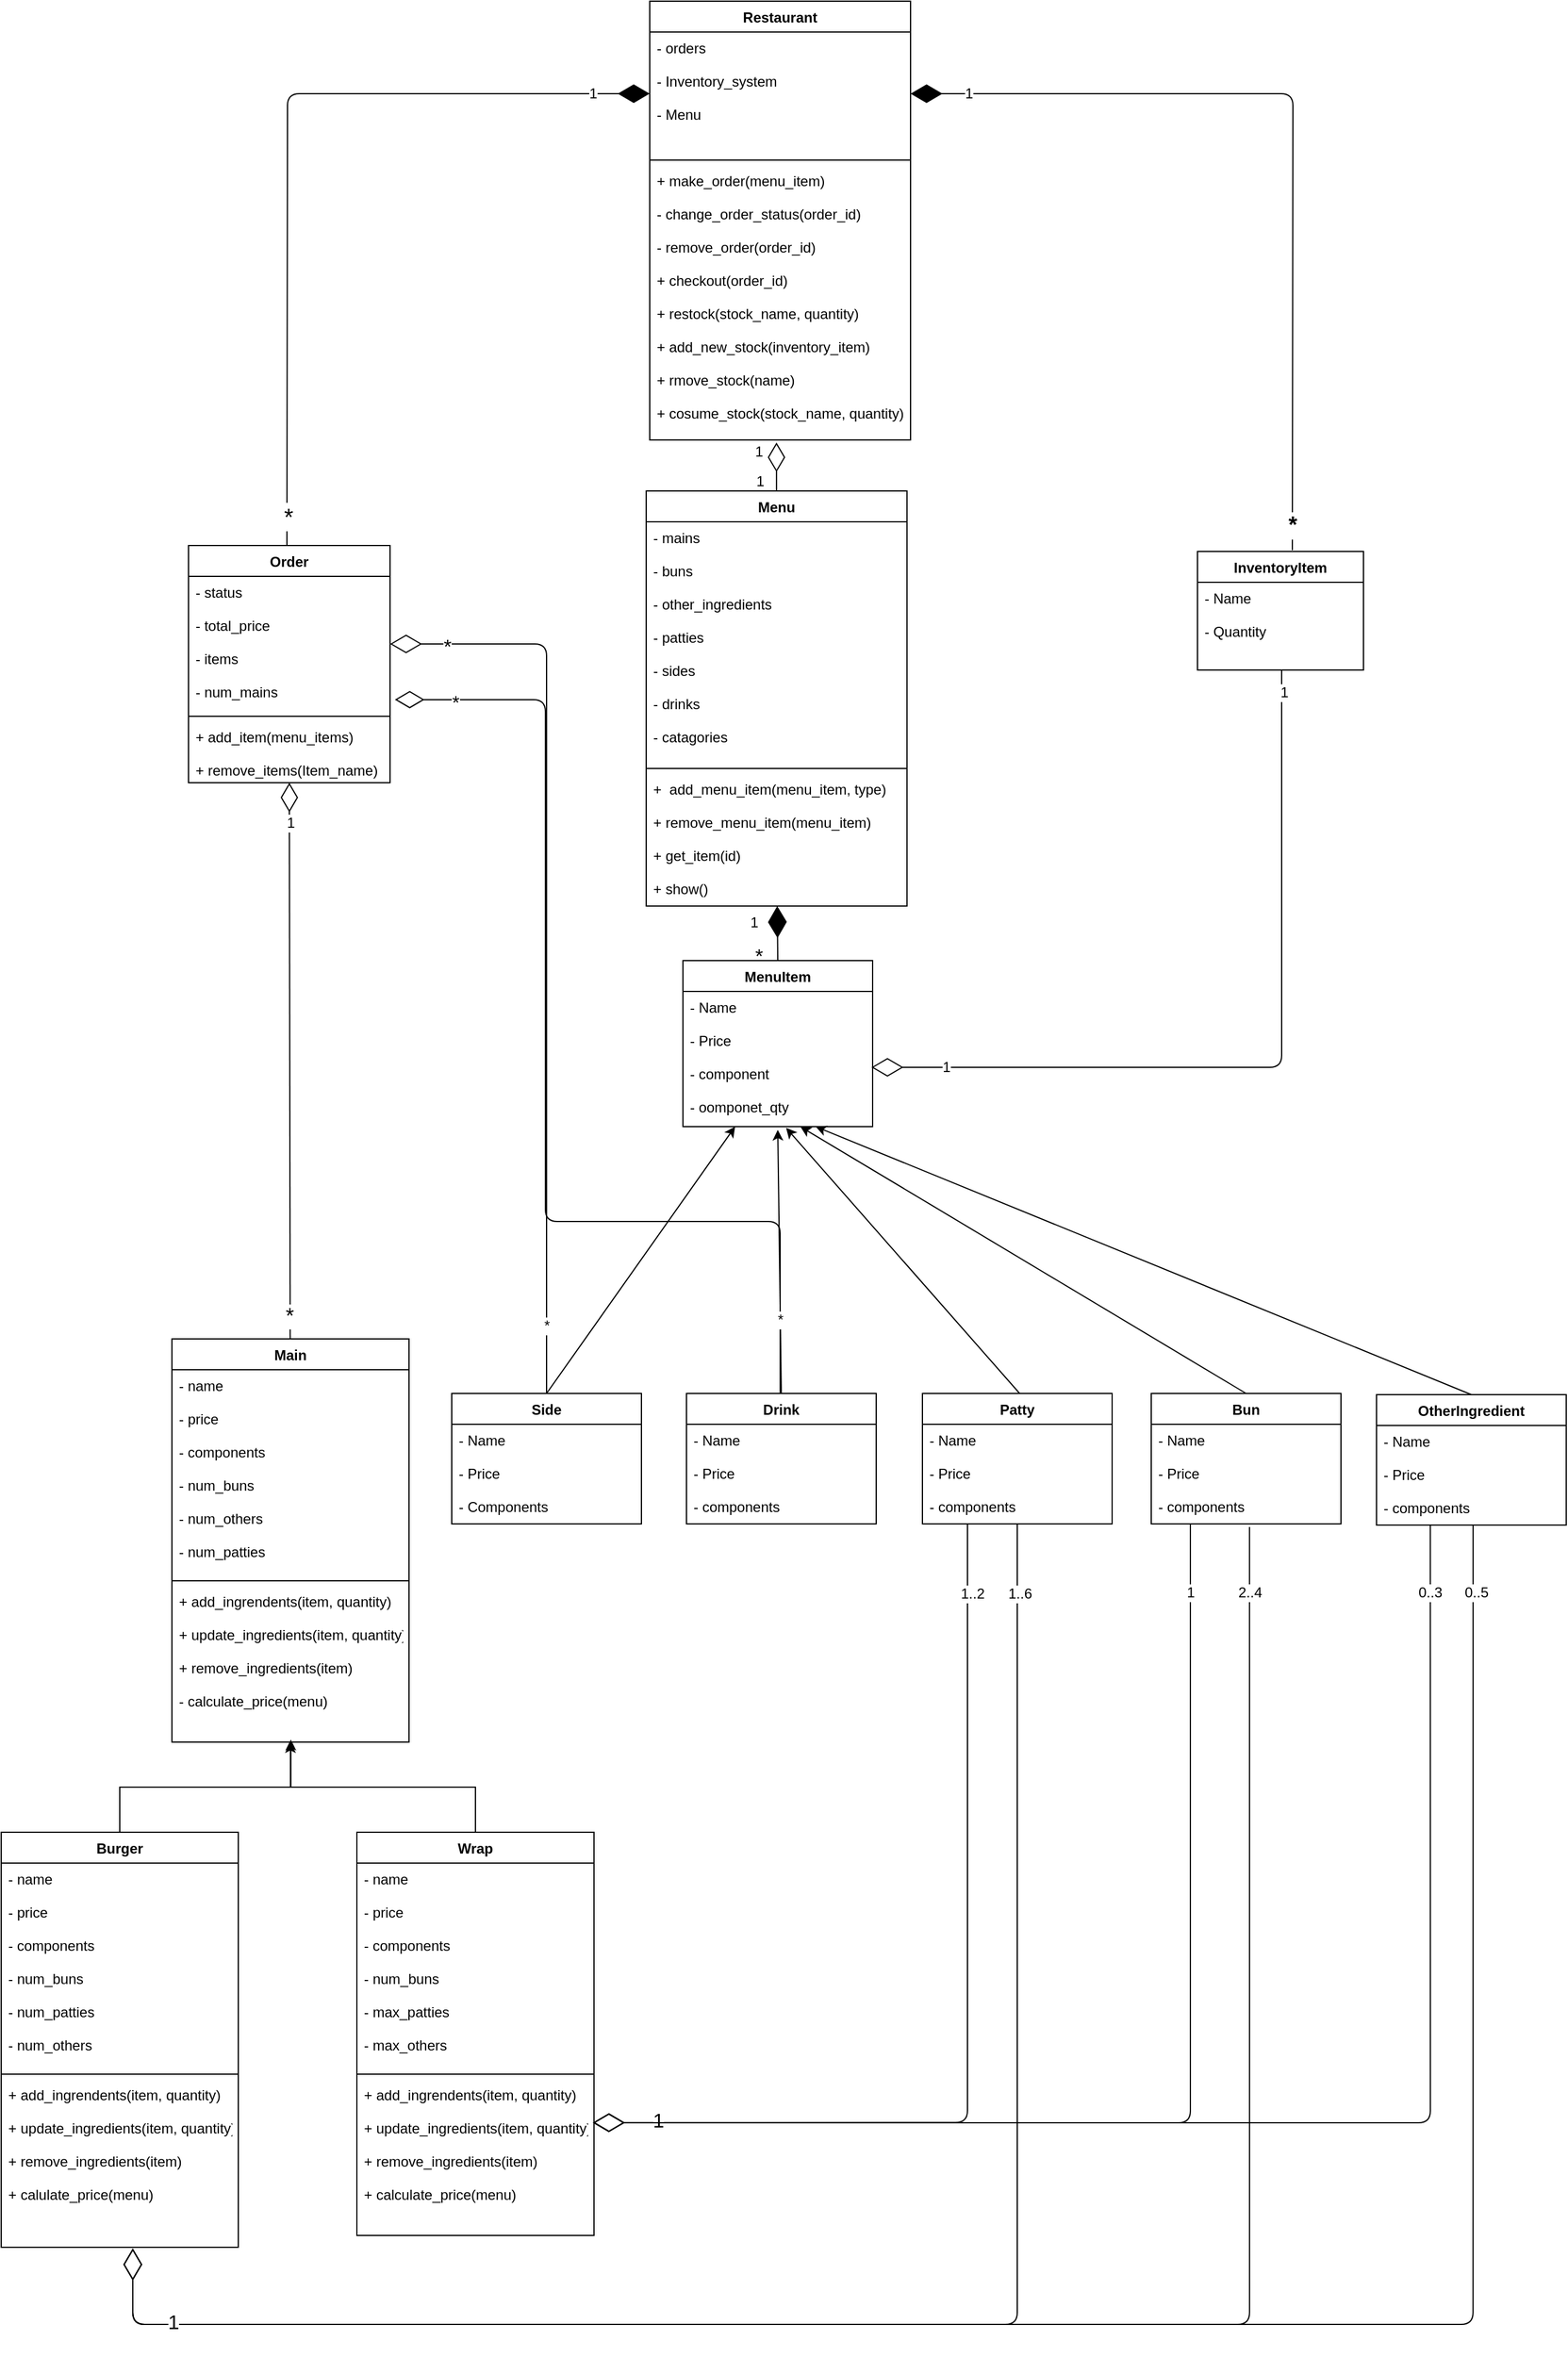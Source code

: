 <mxfile version="10.5.9" type="device"><diagram id="9Qco0X-_0melpZKpdpBS" name="Page-1"><mxGraphModel dx="1078" dy="2174" grid="1" gridSize="10" guides="1" tooltips="1" connect="1" arrows="1" fold="1" page="1" pageScale="1" pageWidth="1500" pageHeight="1169" math="0" shadow="0"><root><mxCell id="0"/><mxCell id="1" parent="0"/><mxCell id="YEXgMxl5qk1P8p7WzG1X-2" value="Restaurant" style="swimlane;fontStyle=1;align=center;verticalAlign=top;childLayout=stackLayout;horizontal=1;startSize=26;horizontalStack=0;resizeParent=1;resizeParentMax=0;resizeLast=0;collapsible=1;marginBottom=0;" parent="1" vertex="1"><mxGeometry x="608" y="-139" width="220" height="370" as="geometry"/></mxCell><mxCell id="YEXgMxl5qk1P8p7WzG1X-3" value="- orders&#10;&#10;- Inventory_system&#10;&#10;- Menu&#10;" style="text;strokeColor=none;fillColor=none;align=left;verticalAlign=top;spacingLeft=4;spacingRight=4;overflow=hidden;rotatable=0;points=[[0,0.5],[1,0.5]];portConstraint=eastwest;" parent="YEXgMxl5qk1P8p7WzG1X-2" vertex="1"><mxGeometry y="26" width="220" height="104" as="geometry"/></mxCell><mxCell id="_MdNV8nAoi_xvzcEjTm3-1" value="" style="line;strokeWidth=1;fillColor=none;align=left;verticalAlign=middle;spacingTop=-1;spacingLeft=3;spacingRight=3;rotatable=0;labelPosition=right;points=[];portConstraint=eastwest;" parent="YEXgMxl5qk1P8p7WzG1X-2" vertex="1"><mxGeometry y="130" width="220" height="8" as="geometry"/></mxCell><mxCell id="_MdNV8nAoi_xvzcEjTm3-2" value="+ make_order(menu_item)&#10;&#10;- change_order_status(order_id)&#10;&#10;- remove_order(order_id)&#10;&#10;+ checkout(order_id)&#10;&#10;+ restock(stock_name, quantity)&#10;&#10;+ add_new_stock(inventory_item)&#10;&#10;+ rmove_stock(name)&#10;&#10;+ cosume_stock(stock_name, quantity)&#10;" style="text;strokeColor=none;fillColor=none;align=left;verticalAlign=top;spacingLeft=4;spacingRight=4;overflow=hidden;rotatable=0;points=[[0,0.5],[1,0.5]];portConstraint=eastwest;" parent="YEXgMxl5qk1P8p7WzG1X-2" vertex="1"><mxGeometry y="138" width="220" height="232" as="geometry"/></mxCell><mxCell id="_MdNV8nAoi_xvzcEjTm3-3" style="edgeStyle=none;rounded=0;orthogonalLoop=1;jettySize=auto;html=1;entryX=0.486;entryY=1.009;entryDx=0;entryDy=0;entryPerimeter=0;endArrow=diamondThin;endFill=0;endSize=22;" parent="1" source="YEXgMxl5qk1P8p7WzG1X-57" target="_MdNV8nAoi_xvzcEjTm3-2" edge="1"><mxGeometry relative="1" as="geometry"/></mxCell><mxCell id="YEXgMxl5qk1P8p7WzG1X-57" value="Menu" style="swimlane;fontStyle=1;align=center;verticalAlign=top;childLayout=stackLayout;horizontal=1;startSize=26;horizontalStack=0;resizeParent=1;resizeParentMax=0;resizeLast=0;collapsible=1;marginBottom=0;" parent="1" vertex="1"><mxGeometry x="605" y="274" width="220" height="350" as="geometry"/></mxCell><mxCell id="YEXgMxl5qk1P8p7WzG1X-58" value="- mains&#10;&#10;- buns&#10;&#10;- other_ingredients&#10;&#10;- patties&#10;&#10;- sides&#10;&#10;- drinks&#10;&#10;- catagories&#10;" style="text;strokeColor=none;fillColor=none;align=left;verticalAlign=top;spacingLeft=4;spacingRight=4;overflow=hidden;rotatable=0;points=[[0,0.5],[1,0.5]];portConstraint=eastwest;" parent="YEXgMxl5qk1P8p7WzG1X-57" vertex="1"><mxGeometry y="26" width="220" height="204" as="geometry"/></mxCell><mxCell id="YEXgMxl5qk1P8p7WzG1X-59" value="" style="line;strokeWidth=1;fillColor=none;align=left;verticalAlign=middle;spacingTop=-1;spacingLeft=3;spacingRight=3;rotatable=0;labelPosition=right;points=[];portConstraint=eastwest;" parent="YEXgMxl5qk1P8p7WzG1X-57" vertex="1"><mxGeometry y="230" width="220" height="8" as="geometry"/></mxCell><mxCell id="YEXgMxl5qk1P8p7WzG1X-60" value="+  add_menu_item(menu_item, type)&#10;&#10;+ remove_menu_item(menu_item)&#10;&#10;+ get_item(id)&#10;&#10;+ show()&#10;" style="text;strokeColor=none;fillColor=none;align=left;verticalAlign=top;spacingLeft=4;spacingRight=4;overflow=hidden;rotatable=0;points=[[0,0.5],[1,0.5]];portConstraint=eastwest;" parent="YEXgMxl5qk1P8p7WzG1X-57" vertex="1"><mxGeometry y="238" width="220" height="112" as="geometry"/></mxCell><mxCell id="YEXgMxl5qk1P8p7WzG1X-24" style="edgeStyle=orthogonalEdgeStyle;rounded=1;orthogonalLoop=1;jettySize=auto;html=1;entryX=0;entryY=0.5;entryDx=0;entryDy=0;endFill=1;endArrow=diamondThin;endSize=24;" parent="1" target="YEXgMxl5qk1P8p7WzG1X-3" edge="1"><mxGeometry relative="1" as="geometry"><mxPoint x="302" y="320" as="sourcePoint"/></mxGeometry></mxCell><mxCell id="GeJ3WeJ3uOO9IyCQKlSx-8" value="&lt;font style=&quot;font-size: 20px&quot;&gt;*&lt;/font&gt;" style="text;html=1;resizable=0;points=[];align=center;verticalAlign=middle;labelBackgroundColor=#ffffff;" parent="YEXgMxl5qk1P8p7WzG1X-24" vertex="1" connectable="0"><mxGeometry x="-0.927" y="-1" relative="1" as="geometry"><mxPoint as="offset"/></mxGeometry></mxCell><mxCell id="GeJ3WeJ3uOO9IyCQKlSx-9" value="1" style="text;html=1;resizable=0;points=[];align=center;verticalAlign=middle;labelBackgroundColor=#ffffff;" parent="YEXgMxl5qk1P8p7WzG1X-24" vertex="1" connectable="0"><mxGeometry x="0.846" y="-2" relative="1" as="geometry"><mxPoint x="5" y="-2" as="offset"/></mxGeometry></mxCell><mxCell id="YEXgMxl5qk1P8p7WzG1X-31" style="edgeStyle=orthogonalEdgeStyle;rounded=1;orthogonalLoop=1;jettySize=auto;html=1;entryX=1;entryY=0.5;entryDx=0;entryDy=0;endFill=1;endArrow=diamondThin;endSize=24;" parent="1" target="YEXgMxl5qk1P8p7WzG1X-3" edge="1"><mxGeometry relative="1" as="geometry"><mxPoint x="1150" y="324" as="sourcePoint"/></mxGeometry></mxCell><mxCell id="GeJ3WeJ3uOO9IyCQKlSx-10" value="1&lt;br&gt;" style="text;html=1;resizable=0;points=[];align=center;verticalAlign=middle;labelBackgroundColor=#ffffff;" parent="YEXgMxl5qk1P8p7WzG1X-31" vertex="1" connectable="0"><mxGeometry x="0.861" y="2" relative="1" as="geometry"><mxPoint y="-2" as="offset"/></mxGeometry></mxCell><mxCell id="GeJ3WeJ3uOO9IyCQKlSx-11" value="&lt;font style=&quot;font-size: 19px&quot;&gt;&lt;b&gt;*&lt;/b&gt;&lt;/font&gt;" style="text;html=1;resizable=0;points=[];align=center;verticalAlign=middle;labelBackgroundColor=#ffffff;" parent="YEXgMxl5qk1P8p7WzG1X-31" vertex="1" connectable="0"><mxGeometry x="-0.941" y="3" relative="1" as="geometry"><mxPoint x="3" as="offset"/></mxGeometry></mxCell><mxCell id="YEXgMxl5qk1P8p7WzG1X-33" value="MenuItem" style="swimlane;fontStyle=1;align=center;verticalAlign=top;childLayout=stackLayout;horizontal=1;startSize=26;horizontalStack=0;resizeParent=1;resizeParentMax=0;resizeLast=0;collapsible=1;marginBottom=0;" parent="1" vertex="1"><mxGeometry x="636" y="670" width="160" height="140" as="geometry"/></mxCell><mxCell id="YEXgMxl5qk1P8p7WzG1X-34" value="- Name&#10;&#10;- Price&#10;&#10;- component&#10;&#10;- oomponet_qty&#10;" style="text;strokeColor=none;fillColor=none;align=left;verticalAlign=top;spacingLeft=4;spacingRight=4;overflow=hidden;rotatable=0;points=[[0,0.5],[1,0.5]];portConstraint=eastwest;" parent="YEXgMxl5qk1P8p7WzG1X-33" vertex="1"><mxGeometry y="26" width="160" height="114" as="geometry"/></mxCell><mxCell id="_MdNV8nAoi_xvzcEjTm3-11" style="edgeStyle=orthogonalEdgeStyle;rounded=1;orthogonalLoop=1;jettySize=auto;html=1;endArrow=diamondThin;endFill=0;endSize=22;entryX=1.024;entryY=0.912;entryDx=0;entryDy=0;entryPerimeter=0;" parent="1" source="YEXgMxl5qk1P8p7WzG1X-131" target="YEXgMxl5qk1P8p7WzG1X-39" edge="1"><mxGeometry relative="1" as="geometry"><mxPoint x="440" y="450" as="targetPoint"/><Array as="points"><mxPoint x="718" y="890"/><mxPoint x="520" y="890"/><mxPoint x="520" y="450"/></Array></mxGeometry></mxCell><mxCell id="GeJ3WeJ3uOO9IyCQKlSx-27" value="&lt;font style=&quot;font-size: 16px&quot;&gt;*&lt;/font&gt;" style="text;html=1;resizable=0;points=[];align=center;verticalAlign=middle;labelBackgroundColor=#ffffff;" parent="_MdNV8nAoi_xvzcEjTm3-11" vertex="1" connectable="0"><mxGeometry x="0.888" y="2" relative="1" as="geometry"><mxPoint as="offset"/></mxGeometry></mxCell><mxCell id="YEXgMxl5qk1P8p7WzG1X-131" value="Drink" style="swimlane;fontStyle=1;align=center;verticalAlign=top;childLayout=stackLayout;horizontal=1;startSize=26;horizontalStack=0;resizeParent=1;resizeParentMax=0;resizeLast=0;collapsible=1;marginBottom=0;" parent="1" vertex="1"><mxGeometry x="639" y="1035" width="160" height="110" as="geometry"/></mxCell><mxCell id="YEXgMxl5qk1P8p7WzG1X-132" value="- Name&#10;&#10;- Price&#10;&#10;- components&#10;" style="text;strokeColor=none;fillColor=none;align=left;verticalAlign=top;spacingLeft=4;spacingRight=4;overflow=hidden;rotatable=0;points=[[0,0.5],[1,0.5]];portConstraint=eastwest;" parent="YEXgMxl5qk1P8p7WzG1X-131" vertex="1"><mxGeometry y="26" width="160" height="84" as="geometry"/></mxCell><mxCell id="YEXgMxl5qk1P8p7WzG1X-165" style="edgeStyle=orthogonalEdgeStyle;rounded=1;orthogonalLoop=1;jettySize=auto;html=1;endFill=0;endArrow=diamondThin;endSize=24;exitX=0.509;exitY=0.998;exitDx=0;exitDy=0;exitPerimeter=0;" parent="1" source="YEXgMxl5qk1P8p7WzG1X-126" edge="1"><mxGeometry relative="1" as="geometry"><mxPoint x="1302.952" y="1142" as="sourcePoint"/><mxPoint x="172" y="1756" as="targetPoint"/><Array as="points"><mxPoint x="1302" y="1820"/><mxPoint x="172" y="1820"/></Array></mxGeometry></mxCell><mxCell id="GeJ3WeJ3uOO9IyCQKlSx-36" value="0..5&lt;br&gt;" style="text;html=1;resizable=0;points=[];align=center;verticalAlign=middle;labelBackgroundColor=#ffffff;" parent="YEXgMxl5qk1P8p7WzG1X-165" vertex="1" connectable="0"><mxGeometry x="-0.877" y="2" relative="1" as="geometry"><mxPoint y="-58" as="offset"/></mxGeometry></mxCell><mxCell id="YEXgMxl5qk1P8p7WzG1X-125" value="OtherIngredient" style="swimlane;fontStyle=1;align=center;verticalAlign=top;childLayout=stackLayout;horizontal=1;startSize=26;horizontalStack=0;resizeParent=1;resizeParentMax=0;resizeLast=0;collapsible=1;marginBottom=0;" parent="1" vertex="1"><mxGeometry x="1221" y="1036" width="160" height="110" as="geometry"/></mxCell><mxCell id="YEXgMxl5qk1P8p7WzG1X-126" value="- Name&#10;&#10;- Price&#10;&#10;- components&#10;" style="text;strokeColor=none;fillColor=none;align=left;verticalAlign=top;spacingLeft=4;spacingRight=4;overflow=hidden;rotatable=0;points=[[0,0.5],[1,0.5]];portConstraint=eastwest;" parent="YEXgMxl5qk1P8p7WzG1X-125" vertex="1"><mxGeometry y="26" width="160" height="84" as="geometry"/></mxCell><mxCell id="YEXgMxl5qk1P8p7WzG1X-164" style="edgeStyle=orthogonalEdgeStyle;rounded=1;orthogonalLoop=1;jettySize=auto;html=1;endFill=0;endArrow=diamondThin;endSize=24;exitX=0.518;exitY=1.031;exitDx=0;exitDy=0;exitPerimeter=0;" parent="1" source="YEXgMxl5qk1P8p7WzG1X-121" edge="1"><mxGeometry relative="1" as="geometry"><mxPoint x="1113" y="1141" as="sourcePoint"/><mxPoint x="172" y="1756" as="targetPoint"/><Array as="points"><mxPoint x="1114" y="1820"/><mxPoint x="172" y="1820"/></Array></mxGeometry></mxCell><mxCell id="GeJ3WeJ3uOO9IyCQKlSx-35" value="2..4" style="text;html=1;resizable=0;points=[];align=center;verticalAlign=middle;labelBackgroundColor=#ffffff;" parent="YEXgMxl5qk1P8p7WzG1X-164" vertex="1" connectable="0"><mxGeometry x="-0.908" relative="1" as="geometry"><mxPoint y="-22" as="offset"/></mxGeometry></mxCell><mxCell id="YEXgMxl5qk1P8p7WzG1X-120" value="Bun" style="swimlane;fontStyle=1;align=center;verticalAlign=top;childLayout=stackLayout;horizontal=1;startSize=26;horizontalStack=0;resizeParent=1;resizeParentMax=0;resizeLast=0;collapsible=1;marginBottom=0;" parent="1" vertex="1"><mxGeometry x="1031" y="1035" width="160" height="110" as="geometry"/></mxCell><mxCell id="YEXgMxl5qk1P8p7WzG1X-121" value="- Name&#10;&#10;- Price&#10;&#10;- components&#10;" style="text;strokeColor=none;fillColor=none;align=left;verticalAlign=top;spacingLeft=4;spacingRight=4;overflow=hidden;rotatable=0;points=[[0,0.5],[1,0.5]];portConstraint=eastwest;" parent="YEXgMxl5qk1P8p7WzG1X-120" vertex="1"><mxGeometry y="26" width="160" height="84" as="geometry"/></mxCell><mxCell id="YEXgMxl5qk1P8p7WzG1X-162" style="edgeStyle=orthogonalEdgeStyle;rounded=1;orthogonalLoop=1;jettySize=auto;html=1;endFill=0;endArrow=diamondThin;endSize=24;entryX=0.555;entryY=1.007;entryDx=0;entryDy=0;entryPerimeter=0;" parent="1" source="YEXgMxl5qk1P8p7WzG1X-113" target="wAeJHwPKmRcZzxFf4zOR-10" edge="1"><mxGeometry relative="1" as="geometry"><mxPoint x="180" y="1820" as="targetPoint"/><Array as="points"><mxPoint x="918" y="1820"/><mxPoint x="172" y="1820"/></Array></mxGeometry></mxCell><mxCell id="GeJ3WeJ3uOO9IyCQKlSx-32" value="1..6&lt;br&gt;" style="text;html=1;resizable=0;points=[];align=center;verticalAlign=middle;labelBackgroundColor=#ffffff;" parent="YEXgMxl5qk1P8p7WzG1X-162" vertex="1" connectable="0"><mxGeometry x="-0.921" y="2" relative="1" as="geometry"><mxPoint as="offset"/></mxGeometry></mxCell><mxCell id="GeJ3WeJ3uOO9IyCQKlSx-33" value="&lt;span style=&quot;font-size: 17px&quot;&gt;1&lt;/span&gt;" style="text;html=1;resizable=0;points=[];align=center;verticalAlign=middle;labelBackgroundColor=#ffffff;" parent="YEXgMxl5qk1P8p7WzG1X-162" vertex="1" connectable="0"><mxGeometry x="0.868" y="-1" relative="1" as="geometry"><mxPoint as="offset"/></mxGeometry></mxCell><mxCell id="YEXgMxl5qk1P8p7WzG1X-113" value="Patty" style="swimlane;fontStyle=1;align=center;verticalAlign=top;childLayout=stackLayout;horizontal=1;startSize=26;horizontalStack=0;resizeParent=1;resizeParentMax=0;resizeLast=0;collapsible=1;marginBottom=0;" parent="1" vertex="1"><mxGeometry x="838" y="1035" width="160" height="110" as="geometry"/></mxCell><mxCell id="YEXgMxl5qk1P8p7WzG1X-114" value="- Name&#10;&#10;- Price&#10;&#10;- components&#10;" style="text;strokeColor=none;fillColor=none;align=left;verticalAlign=top;spacingLeft=4;spacingRight=4;overflow=hidden;rotatable=0;points=[[0,0.5],[1,0.5]];portConstraint=eastwest;" parent="YEXgMxl5qk1P8p7WzG1X-113" vertex="1"><mxGeometry y="26" width="160" height="84" as="geometry"/></mxCell><mxCell id="_MdNV8nAoi_xvzcEjTm3-6" style="edgeStyle=none;rounded=0;orthogonalLoop=1;jettySize=auto;html=1;endArrow=diamondThin;endFill=0;endSize=22;" parent="1" source="YEXgMxl5qk1P8p7WzG1X-77" target="YEXgMxl5qk1P8p7WzG1X-41" edge="1"><mxGeometry relative="1" as="geometry"/></mxCell><mxCell id="GeJ3WeJ3uOO9IyCQKlSx-25" value="&lt;font style=&quot;font-size: 18px&quot;&gt;*&lt;/font&gt;" style="text;html=1;resizable=0;points=[];align=center;verticalAlign=middle;labelBackgroundColor=#ffffff;" parent="_MdNV8nAoi_xvzcEjTm3-6" vertex="1" connectable="0"><mxGeometry x="-0.949" y="-4" relative="1" as="geometry"><mxPoint x="-4.5" y="-7" as="offset"/></mxGeometry></mxCell><mxCell id="GeJ3WeJ3uOO9IyCQKlSx-26" value="1" style="text;html=1;resizable=0;points=[];align=center;verticalAlign=middle;labelBackgroundColor=#ffffff;" parent="_MdNV8nAoi_xvzcEjTm3-6" vertex="1" connectable="0"><mxGeometry x="0.855" y="-1" relative="1" as="geometry"><mxPoint as="offset"/></mxGeometry></mxCell><mxCell id="YEXgMxl5qk1P8p7WzG1X-77" value="Main" style="swimlane;fontStyle=1;align=center;verticalAlign=top;childLayout=stackLayout;horizontal=1;startSize=26;horizontalStack=0;resizeParent=1;resizeParentMax=0;resizeLast=0;collapsible=1;marginBottom=0;" parent="1" vertex="1"><mxGeometry x="205" y="989" width="200" height="340" as="geometry"/></mxCell><mxCell id="YEXgMxl5qk1P8p7WzG1X-78" value="- name&#10;&#10;- price&#10;&#10;- components&#10;&#10;- num_buns&#10;&#10;- num_others&#10;&#10;- num_patties" style="text;strokeColor=none;fillColor=none;align=left;verticalAlign=top;spacingLeft=4;spacingRight=4;overflow=hidden;rotatable=0;points=[[0,0.5],[1,0.5]];portConstraint=eastwest;" parent="YEXgMxl5qk1P8p7WzG1X-77" vertex="1"><mxGeometry y="26" width="200" height="174" as="geometry"/></mxCell><mxCell id="YEXgMxl5qk1P8p7WzG1X-79" value="" style="line;strokeWidth=1;fillColor=none;align=left;verticalAlign=middle;spacingTop=-1;spacingLeft=3;spacingRight=3;rotatable=0;labelPosition=right;points=[];portConstraint=eastwest;" parent="YEXgMxl5qk1P8p7WzG1X-77" vertex="1"><mxGeometry y="200" width="200" height="8" as="geometry"/></mxCell><mxCell id="YEXgMxl5qk1P8p7WzG1X-80" value="+ add_ingrendents(item, quantity)&#10;&#10;+ update_ingredients(item, quantity)&#10;&#10;+ remove_ingredients(item)&#10;&#10;- calculate_price(menu)&#10;" style="text;strokeColor=none;fillColor=none;align=left;verticalAlign=top;spacingLeft=4;spacingRight=4;overflow=hidden;rotatable=0;points=[[0,0.5],[1,0.5]];portConstraint=eastwest;" parent="YEXgMxl5qk1P8p7WzG1X-77" vertex="1"><mxGeometry y="208" width="200" height="132" as="geometry"/></mxCell><mxCell id="tXQDyl4lreiuFjkovypI-1" style="edgeStyle=orthogonalEdgeStyle;rounded=0;orthogonalLoop=1;jettySize=auto;html=1;entryX=0.5;entryY=1;entryDx=0;entryDy=0;entryPerimeter=0;" parent="1" source="wAeJHwPKmRcZzxFf4zOR-7" target="YEXgMxl5qk1P8p7WzG1X-80" edge="1"><mxGeometry relative="1" as="geometry"/></mxCell><mxCell id="wAeJHwPKmRcZzxFf4zOR-7" value="Burger" style="swimlane;fontStyle=1;align=center;verticalAlign=top;childLayout=stackLayout;horizontal=1;startSize=26;horizontalStack=0;resizeParent=1;resizeParentMax=0;resizeLast=0;collapsible=1;marginBottom=0;" parent="1" vertex="1"><mxGeometry x="61" y="1405" width="200" height="350" as="geometry"/></mxCell><mxCell id="wAeJHwPKmRcZzxFf4zOR-8" value="- name&#10;&#10;- price&#10;&#10;- components&#10;&#10;- num_buns&#10;&#10;- num_patties&#10;&#10;- num_others&#10;" style="text;strokeColor=none;fillColor=none;align=left;verticalAlign=top;spacingLeft=4;spacingRight=4;overflow=hidden;rotatable=0;points=[[0,0.5],[1,0.5]];portConstraint=eastwest;" parent="wAeJHwPKmRcZzxFf4zOR-7" vertex="1"><mxGeometry y="26" width="200" height="174" as="geometry"/></mxCell><mxCell id="wAeJHwPKmRcZzxFf4zOR-9" value="" style="line;strokeWidth=1;fillColor=none;align=left;verticalAlign=middle;spacingTop=-1;spacingLeft=3;spacingRight=3;rotatable=0;labelPosition=right;points=[];portConstraint=eastwest;" parent="wAeJHwPKmRcZzxFf4zOR-7" vertex="1"><mxGeometry y="200" width="200" height="8" as="geometry"/></mxCell><mxCell id="wAeJHwPKmRcZzxFf4zOR-10" value="+ add_ingrendents(item, quantity)&#10;&#10;+ update_ingredients(item, quantity)&#10;&#10;+ remove_ingredients(item)&#10;&#10;+ calulate_price(menu)&#10;" style="text;strokeColor=none;fillColor=none;align=left;verticalAlign=top;spacingLeft=4;spacingRight=4;overflow=hidden;rotatable=0;points=[[0,0.5],[1,0.5]];portConstraint=eastwest;" parent="wAeJHwPKmRcZzxFf4zOR-7" vertex="1"><mxGeometry y="208" width="200" height="142" as="geometry"/></mxCell><mxCell id="tXQDyl4lreiuFjkovypI-2" style="edgeStyle=orthogonalEdgeStyle;rounded=0;orthogonalLoop=1;jettySize=auto;html=1;entryX=0.5;entryY=1.008;entryDx=0;entryDy=0;entryPerimeter=0;exitX=0.5;exitY=0;exitDx=0;exitDy=0;" parent="1" source="wAeJHwPKmRcZzxFf4zOR-1" edge="1"><mxGeometry relative="1" as="geometry"><mxPoint x="461" y="1402" as="sourcePoint"/><mxPoint x="305.286" y="1326.857" as="targetPoint"/><Array as="points"><mxPoint x="461" y="1367"/><mxPoint x="305" y="1367"/></Array></mxGeometry></mxCell><mxCell id="wAeJHwPKmRcZzxFf4zOR-1" value="Wrap" style="swimlane;fontStyle=1;align=center;verticalAlign=top;childLayout=stackLayout;horizontal=1;startSize=26;horizontalStack=0;resizeParent=1;resizeParentMax=0;resizeLast=0;collapsible=1;marginBottom=0;" parent="1" vertex="1"><mxGeometry x="361" y="1405" width="200" height="340" as="geometry"/></mxCell><mxCell id="wAeJHwPKmRcZzxFf4zOR-2" value="- name&#10;&#10;- price&#10;&#10;- components&#10;&#10;- num_buns&#10;&#10;- max_patties&#10;&#10;- max_others" style="text;strokeColor=none;fillColor=none;align=left;verticalAlign=top;spacingLeft=4;spacingRight=4;overflow=hidden;rotatable=0;points=[[0,0.5],[1,0.5]];portConstraint=eastwest;" parent="wAeJHwPKmRcZzxFf4zOR-1" vertex="1"><mxGeometry y="26" width="200" height="174" as="geometry"/></mxCell><mxCell id="wAeJHwPKmRcZzxFf4zOR-3" value="" style="line;strokeWidth=1;fillColor=none;align=left;verticalAlign=middle;spacingTop=-1;spacingLeft=3;spacingRight=3;rotatable=0;labelPosition=right;points=[];portConstraint=eastwest;" parent="wAeJHwPKmRcZzxFf4zOR-1" vertex="1"><mxGeometry y="200" width="200" height="8" as="geometry"/></mxCell><mxCell id="wAeJHwPKmRcZzxFf4zOR-4" value="+ add_ingrendents(item, quantity)&#10;&#10;+ update_ingredients(item, quantity)&#10;&#10;+ remove_ingredients(item)&#10;&#10;+ calculate_price(menu)&#10;" style="text;strokeColor=none;fillColor=none;align=left;verticalAlign=top;spacingLeft=4;spacingRight=4;overflow=hidden;rotatable=0;points=[[0,0.5],[1,0.5]];portConstraint=eastwest;" parent="wAeJHwPKmRcZzxFf4zOR-1" vertex="1"><mxGeometry y="208" width="200" height="132" as="geometry"/></mxCell><mxCell id="YEXgMxl5qk1P8p7WzG1X-38" value="Order" style="swimlane;fontStyle=1;align=center;verticalAlign=top;childLayout=stackLayout;horizontal=1;startSize=26;horizontalStack=0;resizeParent=1;resizeParentMax=0;resizeLast=0;collapsible=1;marginBottom=0;" parent="1" vertex="1"><mxGeometry x="219" y="320" width="170" height="200" as="geometry"/></mxCell><mxCell id="YEXgMxl5qk1P8p7WzG1X-39" value="- status&#10;&#10;- total_price&#10;&#10;- items&#10;&#10;- num_mains&#10;&#10;" style="text;strokeColor=none;fillColor=none;align=left;verticalAlign=top;spacingLeft=4;spacingRight=4;overflow=hidden;rotatable=0;points=[[0,0.5],[1,0.5]];portConstraint=eastwest;" parent="YEXgMxl5qk1P8p7WzG1X-38" vertex="1"><mxGeometry y="26" width="170" height="114" as="geometry"/></mxCell><mxCell id="YEXgMxl5qk1P8p7WzG1X-40" value="" style="line;strokeWidth=1;fillColor=none;align=left;verticalAlign=middle;spacingTop=-1;spacingLeft=3;spacingRight=3;rotatable=0;labelPosition=right;points=[];portConstraint=eastwest;" parent="YEXgMxl5qk1P8p7WzG1X-38" vertex="1"><mxGeometry y="140" width="170" height="8" as="geometry"/></mxCell><mxCell id="YEXgMxl5qk1P8p7WzG1X-41" value="+ add_item(menu_items)&#10;&#10;+ remove_items(Item_name)&#10;&#10;" style="text;strokeColor=none;fillColor=none;align=left;verticalAlign=top;spacingLeft=4;spacingRight=4;overflow=hidden;rotatable=0;points=[[0,0.5],[1,0.5]];portConstraint=eastwest;" parent="YEXgMxl5qk1P8p7WzG1X-38" vertex="1"><mxGeometry y="148" width="170" height="52" as="geometry"/></mxCell><mxCell id="YEXgMxl5qk1P8p7WzG1X-174" style="edgeStyle=orthogonalEdgeStyle;rounded=1;orthogonalLoop=1;jettySize=auto;html=1;endFill=0;endArrow=diamondThin;endSize=24;" parent="1" source="YEXgMxl5qk1P8p7WzG1X-101" target="YEXgMxl5qk1P8p7WzG1X-39" edge="1"><mxGeometry relative="1" as="geometry"/></mxCell><mxCell id="GeJ3WeJ3uOO9IyCQKlSx-28" value="*" style="text;html=1;resizable=0;points=[];align=center;verticalAlign=middle;labelBackgroundColor=#ffffff;" parent="YEXgMxl5qk1P8p7WzG1X-174" vertex="1" connectable="0"><mxGeometry x="-0.851" relative="1" as="geometry"><mxPoint as="offset"/></mxGeometry></mxCell><mxCell id="GeJ3WeJ3uOO9IyCQKlSx-30" value="&lt;font style=&quot;font-size: 17px&quot;&gt;*&lt;/font&gt;" style="text;html=1;resizable=0;points=[];align=center;verticalAlign=middle;labelBackgroundColor=#ffffff;" parent="YEXgMxl5qk1P8p7WzG1X-174" vertex="1" connectable="0"><mxGeometry x="0.874" y="3" relative="1" as="geometry"><mxPoint as="offset"/></mxGeometry></mxCell><mxCell id="YEXgMxl5qk1P8p7WzG1X-101" value="Side" style="swimlane;fontStyle=1;align=center;verticalAlign=top;childLayout=stackLayout;horizontal=1;startSize=26;horizontalStack=0;resizeParent=1;resizeParentMax=0;resizeLast=0;collapsible=1;marginBottom=0;" parent="1" vertex="1"><mxGeometry x="441" y="1035" width="160" height="110" as="geometry"/></mxCell><mxCell id="YEXgMxl5qk1P8p7WzG1X-102" value="- Name&#10;&#10;- Price&#10;&#10;- Components&#10;" style="text;strokeColor=none;fillColor=none;align=left;verticalAlign=top;spacingLeft=4;spacingRight=4;overflow=hidden;rotatable=0;points=[[0,0.5],[1,0.5]];portConstraint=eastwest;" parent="YEXgMxl5qk1P8p7WzG1X-101" vertex="1"><mxGeometry y="26" width="160" height="84" as="geometry"/></mxCell><mxCell id="YEXgMxl5qk1P8p7WzG1X-183" value="" style="endArrow=classic;html=1;exitX=0.5;exitY=0;exitDx=0;exitDy=0;rounded=0;" parent="1" source="YEXgMxl5qk1P8p7WzG1X-101" edge="1"><mxGeometry width="160" relative="1" as="geometry"><mxPoint x="315" y="1045" as="sourcePoint"/><mxPoint x="680" y="810" as="targetPoint"/></mxGeometry></mxCell><mxCell id="YEXgMxl5qk1P8p7WzG1X-184" value="" style="endArrow=classic;html=1;exitX=0.5;exitY=0;exitDx=0;exitDy=0;entryX=0.5;entryY=1.024;entryDx=0;entryDy=0;entryPerimeter=0;rounded=0;" parent="1" source="YEXgMxl5qk1P8p7WzG1X-131" target="YEXgMxl5qk1P8p7WzG1X-34" edge="1"><mxGeometry width="160" relative="1" as="geometry"><mxPoint x="325" y="1055" as="sourcePoint"/><mxPoint x="741" y="833" as="targetPoint"/></mxGeometry></mxCell><mxCell id="GeJ3WeJ3uOO9IyCQKlSx-29" value="*" style="text;html=1;resizable=0;points=[];align=center;verticalAlign=middle;labelBackgroundColor=#ffffff;" parent="YEXgMxl5qk1P8p7WzG1X-184" vertex="1" connectable="0"><mxGeometry x="-0.441" relative="1" as="geometry"><mxPoint as="offset"/></mxGeometry></mxCell><mxCell id="YEXgMxl5qk1P8p7WzG1X-188" value="" style="endArrow=classic;html=1;rounded=0;" parent="1" edge="1"><mxGeometry width="160" relative="1" as="geometry"><mxPoint x="920" y="1035" as="sourcePoint"/><mxPoint x="723" y="811" as="targetPoint"/></mxGeometry></mxCell><mxCell id="YEXgMxl5qk1P8p7WzG1X-189" value="" style="endArrow=classic;html=1;exitX=0.5;exitY=0;exitDx=0;exitDy=0;rounded=0;entryX=0.7;entryY=1;entryDx=0;entryDy=0;entryPerimeter=0;" parent="1" source="YEXgMxl5qk1P8p7WzG1X-125" target="YEXgMxl5qk1P8p7WzG1X-34" edge="1"><mxGeometry width="160" relative="1" as="geometry"><mxPoint x="1091" y="960" as="sourcePoint"/><mxPoint x="721" y="815" as="targetPoint"/></mxGeometry></mxCell><mxCell id="YEXgMxl5qk1P8p7WzG1X-190" value="" style="endArrow=classic;html=1;exitX=0.5;exitY=0;exitDx=0;exitDy=0;rounded=0;entryX=0.619;entryY=1;entryDx=0;entryDy=0;entryPerimeter=0;" parent="1" source="YEXgMxl5qk1P8p7WzG1X-120" target="YEXgMxl5qk1P8p7WzG1X-34" edge="1"><mxGeometry width="160" relative="1" as="geometry"><mxPoint x="1011" y="1025" as="sourcePoint"/><mxPoint x="721" y="815" as="targetPoint"/></mxGeometry></mxCell><mxCell id="YEXgMxl5qk1P8p7WzG1X-199" value="InventoryItem" style="swimlane;fontStyle=1;childLayout=stackLayout;horizontal=1;startSize=26;fillColor=none;horizontalStack=0;resizeParent=1;resizeParentMax=0;resizeLast=0;collapsible=1;marginBottom=0;" parent="1" vertex="1"><mxGeometry x="1070" y="325" width="140" height="100" as="geometry"/></mxCell><mxCell id="YEXgMxl5qk1P8p7WzG1X-200" value="- Name&#10;&#10;- Quantity" style="text;strokeColor=none;fillColor=none;align=left;verticalAlign=top;spacingLeft=4;spacingRight=4;overflow=hidden;rotatable=0;points=[[0,0.5],[1,0.5]];portConstraint=eastwest;" parent="YEXgMxl5qk1P8p7WzG1X-199" vertex="1"><mxGeometry y="26" width="140" height="74" as="geometry"/></mxCell><mxCell id="YEXgMxl5qk1P8p7WzG1X-204" style="orthogonalLoop=1;jettySize=auto;html=1;endArrow=diamondThin;exitX=0.507;exitY=1;exitDx=0;exitDy=0;rounded=1;endFill=0;endSize=24;exitPerimeter=0;edgeStyle=orthogonalEdgeStyle;" parent="1" source="YEXgMxl5qk1P8p7WzG1X-200" edge="1"><mxGeometry relative="1" as="geometry"><mxPoint x="1090" y="658.959" as="sourcePoint"/><mxPoint x="795" y="760" as="targetPoint"/><Array as="points"><mxPoint x="1141" y="760"/><mxPoint x="795" y="760"/></Array></mxGeometry></mxCell><mxCell id="GeJ3WeJ3uOO9IyCQKlSx-12" value="1" style="text;html=1;resizable=0;points=[];align=center;verticalAlign=middle;labelBackgroundColor=#ffffff;" parent="YEXgMxl5qk1P8p7WzG1X-204" vertex="1" connectable="0"><mxGeometry x="0.815" relative="1" as="geometry"><mxPoint as="offset"/></mxGeometry></mxCell><mxCell id="GeJ3WeJ3uOO9IyCQKlSx-24" value="1" style="text;html=1;resizable=0;points=[];align=center;verticalAlign=middle;labelBackgroundColor=#ffffff;" parent="YEXgMxl5qk1P8p7WzG1X-204" vertex="1" connectable="0"><mxGeometry x="-0.944" y="2" relative="1" as="geometry"><mxPoint as="offset"/></mxGeometry></mxCell><mxCell id="GeJ3WeJ3uOO9IyCQKlSx-16" value="" style="endArrow=diamondThin;endFill=1;endSize=24;html=1;exitX=0.5;exitY=0;exitDx=0;exitDy=0;" parent="1" source="YEXgMxl5qk1P8p7WzG1X-33" target="YEXgMxl5qk1P8p7WzG1X-60" edge="1"><mxGeometry width="160" relative="1" as="geometry"><mxPoint x="690" y="940" as="sourcePoint"/><mxPoint x="850" y="940" as="targetPoint"/></mxGeometry></mxCell><mxCell id="GeJ3WeJ3uOO9IyCQKlSx-17" value="&lt;font style=&quot;font-size: 17px&quot;&gt;*&lt;/font&gt;&lt;br&gt;" style="text;html=1;resizable=0;points=[];autosize=1;align=left;verticalAlign=top;spacingTop=-4;" parent="1" vertex="1"><mxGeometry x="695" y="654" width="20" height="20" as="geometry"/></mxCell><mxCell id="GeJ3WeJ3uOO9IyCQKlSx-21" value="1" style="text;html=1;resizable=0;points=[];autosize=1;align=left;verticalAlign=top;spacingTop=-4;" parent="1" vertex="1"><mxGeometry x="691" y="628" width="20" height="20" as="geometry"/></mxCell><mxCell id="GeJ3WeJ3uOO9IyCQKlSx-38" style="edgeStyle=orthogonalEdgeStyle;rounded=1;orthogonalLoop=1;jettySize=auto;html=1;endFill=0;endArrow=diamondThin;endSize=24;entryX=0.996;entryY=0.279;entryDx=0;entryDy=0;entryPerimeter=0;" parent="1" source="YEXgMxl5qk1P8p7WzG1X-114" target="wAeJHwPKmRcZzxFf4zOR-4" edge="1"><mxGeometry relative="1" as="geometry"><mxPoint x="876" y="1147" as="sourcePoint"/><mxPoint x="129.643" y="1761.143" as="targetPoint"/><Array as="points"><mxPoint x="876" y="1650"/></Array></mxGeometry></mxCell><mxCell id="GeJ3WeJ3uOO9IyCQKlSx-39" value="1..2&lt;br&gt;" style="text;html=1;resizable=0;points=[];align=center;verticalAlign=middle;labelBackgroundColor=#ffffff;" parent="GeJ3WeJ3uOO9IyCQKlSx-38" vertex="1" connectable="0"><mxGeometry x="-0.921" y="2" relative="1" as="geometry"><mxPoint x="2" y="26.5" as="offset"/></mxGeometry></mxCell><mxCell id="GeJ3WeJ3uOO9IyCQKlSx-40" value="&lt;span style=&quot;font-size: 17px&quot;&gt;1&lt;/span&gt;" style="text;html=1;resizable=0;points=[];align=center;verticalAlign=middle;labelBackgroundColor=#ffffff;" parent="GeJ3WeJ3uOO9IyCQKlSx-38" vertex="1" connectable="0"><mxGeometry x="0.868" y="-1" relative="1" as="geometry"><mxPoint as="offset"/></mxGeometry></mxCell><mxCell id="GeJ3WeJ3uOO9IyCQKlSx-41" style="edgeStyle=orthogonalEdgeStyle;rounded=1;orthogonalLoop=1;jettySize=auto;html=1;endFill=0;endArrow=diamondThin;endSize=24;entryX=0.995;entryY=0.28;entryDx=0;entryDy=0;entryPerimeter=0;" parent="1" source="YEXgMxl5qk1P8p7WzG1X-121" target="wAeJHwPKmRcZzxFf4zOR-4" edge="1"><mxGeometry relative="1" as="geometry"><mxPoint x="1063.857" y="1149.5" as="sourcePoint"/><mxPoint x="318.143" y="1760.643" as="targetPoint"/><Array as="points"><mxPoint x="1064" y="1650"/></Array></mxGeometry></mxCell><mxCell id="GeJ3WeJ3uOO9IyCQKlSx-42" value="1" style="text;html=1;resizable=0;points=[];align=center;verticalAlign=middle;labelBackgroundColor=#ffffff;" parent="GeJ3WeJ3uOO9IyCQKlSx-41" vertex="1" connectable="0"><mxGeometry x="-0.921" y="2" relative="1" as="geometry"><mxPoint x="-2" y="18" as="offset"/></mxGeometry></mxCell><mxCell id="GeJ3WeJ3uOO9IyCQKlSx-44" style="edgeStyle=orthogonalEdgeStyle;rounded=1;orthogonalLoop=1;jettySize=auto;html=1;endFill=0;endArrow=diamondThin;endSize=24;" parent="1" edge="1"><mxGeometry relative="1" as="geometry"><mxPoint x="1266.357" y="1146" as="sourcePoint"/><mxPoint x="560" y="1650" as="targetPoint"/><Array as="points"><mxPoint x="1266" y="1650"/></Array></mxGeometry></mxCell><mxCell id="GeJ3WeJ3uOO9IyCQKlSx-45" value="0..3&lt;br&gt;" style="text;html=1;resizable=0;points=[];align=center;verticalAlign=middle;labelBackgroundColor=#ffffff;" parent="GeJ3WeJ3uOO9IyCQKlSx-44" vertex="1" connectable="0"><mxGeometry x="-0.921" y="2" relative="1" as="geometry"><mxPoint x="-3" y="9" as="offset"/></mxGeometry></mxCell><mxCell id="iBeTIMgX4PCXx2wIFVuL-1" value="1" style="text;html=1;resizable=0;points=[];autosize=1;align=left;verticalAlign=top;spacingTop=-4;" vertex="1" parent="1"><mxGeometry x="696" y="255.5" width="20" height="20" as="geometry"/></mxCell><mxCell id="iBeTIMgX4PCXx2wIFVuL-2" value="1" style="text;html=1;resizable=0;points=[];autosize=1;align=left;verticalAlign=top;spacingTop=-4;" vertex="1" parent="1"><mxGeometry x="695" y="231" width="20" height="20" as="geometry"/></mxCell></root></mxGraphModel></diagram></mxfile>